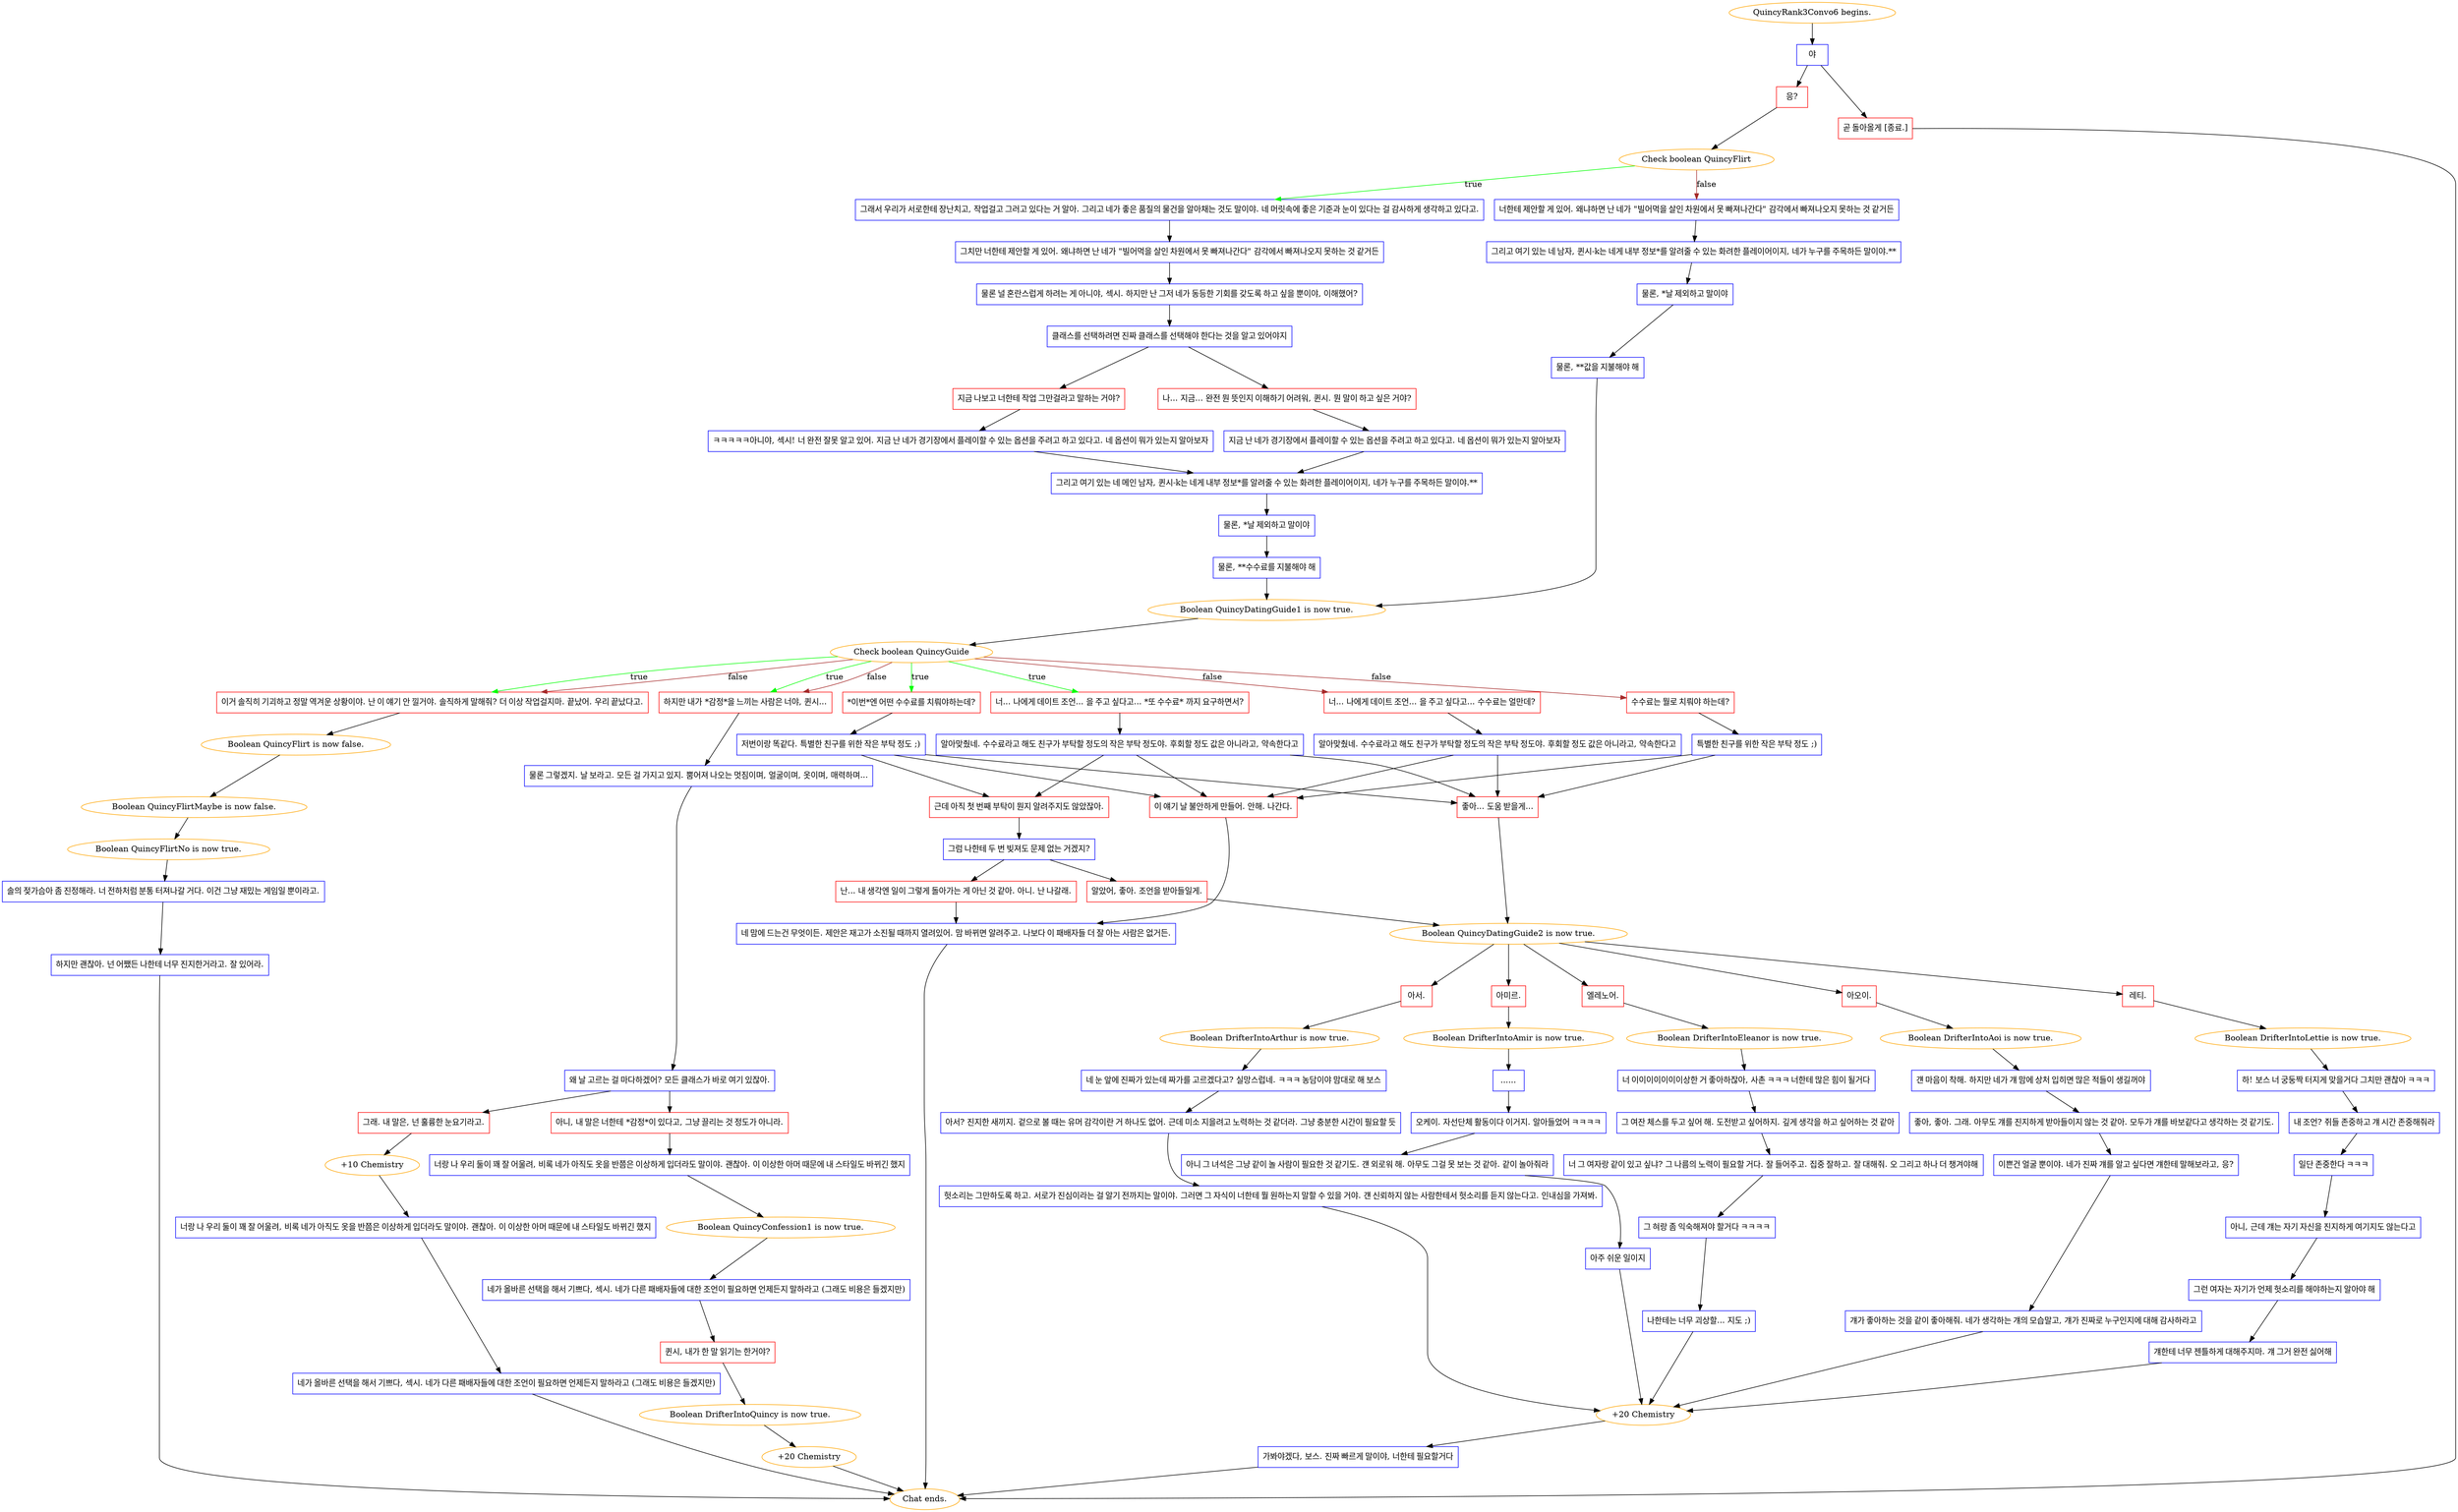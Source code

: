digraph {
	"QuincyRank3Convo6 begins." [color=orange];
		"QuincyRank3Convo6 begins." -> j467991451;
	j467991451 [label="야",shape=box,color=blue];
		j467991451 -> j2071861521;
		j467991451 -> j2279962672;
	j2071861521 [label="응?",shape=box,color=red];
		j2071861521 -> j1014815872;
	j2279962672 [label="곧 돌아올게 [종료.]",shape=box,color=red];
		j2279962672 -> "Chat ends.";
	j1014815872 [label="Check boolean QuincyFlirt",color=orange];
		j1014815872 -> j2409181421 [label=true,color=green];
		j1014815872 -> j4123060796 [label=false,color=brown];
	"Chat ends." [color=orange];
	j2409181421 [label="그래서 우리가 서로한테 장난치고, 작업걸고 그러고 있다는 거 알아. 그리고 네가 좋은 품질의 물건을 알아채는 것도 말이야. 네 머릿속에 좋은 기준과 눈이 있다는 걸 감사하게 생각하고 있다고.",shape=box,color=blue];
		j2409181421 -> j1342984211;
	j4123060796 [label="너한테 제안할 게 있어. 왜냐하면 난 네가 \"빌어먹을 살인 차원에서 못 빠져나간다\" 감각에서 빠져나오지 못하는 것 같거든",shape=box,color=blue];
		j4123060796 -> j3129073273;
	j1342984211 [label="그치만 너한테 제안할 게 있어. 왜냐하면 난 네가 \"빌어먹을 살인 차원에서 못 빠져나간다\" 감각에서 빠져나오지 못하는 것 같거든",shape=box,color=blue];
		j1342984211 -> j3282938090;
	j3129073273 [label="그리고 여기 있는 네 남자, 퀸시-k는 네게 내부 정보*를 알려줄 수 있는 화려한 플레이어이지, 네가 누구를 주목하든 말이야.**",shape=box,color=blue];
		j3129073273 -> j1890965489;
	j3282938090 [label="물론 널 혼란스럽게 하려는 게 아니야, 섹시. 하지만 난 그저 네가 동등한 기회를 갖도록 하고 싶을 뿐이야, 이해했어?",shape=box,color=blue];
		j3282938090 -> j1377278624;
	j1890965489 [label="물론, *날 제외하고 말이야",shape=box,color=blue];
		j1890965489 -> j1581278415;
	j1377278624 [label="클래스를 선택하려면 진짜 클래스를 선택해야 한다는 것을 알고 있어야지",shape=box,color=blue];
		j1377278624 -> j1032495619;
		j1377278624 -> j1841243122;
	j1581278415 [label="물론, **값을 지불해야 해",shape=box,color=blue];
		j1581278415 -> j3858156737;
	j1032495619 [label="나... 지금... 완전 뭔 뜻인지 이해하기 어려워, 퀸시. 뭔 말이 하고 싶은 거야?",shape=box,color=red];
		j1032495619 -> j4261819008;
	j1841243122 [label="지금 나보고 너한테 작업 그만걸라고 말하는 거야?",shape=box,color=red];
		j1841243122 -> j1605055686;
	j3858156737 [label="Boolean QuincyDatingGuide1 is now true.",color=orange];
		j3858156737 -> j3595540058;
	j4261819008 [label="지금 난 네가 경기장에서 플레이할 수 있는 옵션을 주려고 하고 있다고. 네 옵션이 뭐가 있는지 알아보자",shape=box,color=blue];
		j4261819008 -> j2514404747;
	j1605055686 [label="ㅋㅋㅋㅋㅋ아니야, 섹시! 너 완전 잘못 알고 있어. 지금 난 네가 경기장에서 플레이할 수 있는 옵션을 주려고 하고 있다고. 네 옵션이 뭐가 있는지 알아보자",shape=box,color=blue];
		j1605055686 -> j2514404747;
	j3595540058 [label="Check boolean QuincyGuide",color=orange];
		j3595540058 -> j742580473 [label=true,color=green];
		j3595540058 -> j1798320583 [label=true,color=green];
		j3595540058 -> j2761577601 [label=true,color=green];
		j3595540058 -> j2532085968 [label=true,color=green];
		j3595540058 -> j1143646149 [label=false,color=brown];
		j3595540058 -> j1256127485 [label=false,color=brown];
		j3595540058 -> j2761577601 [label=false,color=brown];
		j3595540058 -> j2532085968 [label=false,color=brown];
	j2514404747 [label="그리고 여기 있는 네 메인 남자, 퀸시-k는 네게 내부 정보*를 알려줄 수 있는 화려한 플레이어이지, 네가 누구를 주목하든 말이야.**",shape=box,color=blue];
		j2514404747 -> j4143605799;
	j742580473 [label="너... 나에게 데이트 조언... 을 주고 싶다고... *또 수수료* 까지 요구하면서?",shape=box,color=red];
		j742580473 -> j3456046485;
	j1798320583 [label="*이번*엔 어떤 수수료를 치뤄야하는데?",shape=box,color=red];
		j1798320583 -> j799065139;
	j2761577601 [label="이거 솔직히 기괴하고 정말 역겨운 상황이야. 난 이 얘기 안 낄거야. 솔직하게 말해줘? 더 이상 작업걸지마. 끝났어. 우리 끝났다고.",shape=box,color=red];
		j2761577601 -> j3002277582;
	j2532085968 [label="하지만 내가 *감정*을 느끼는 사람은 너야, 퀸시...",shape=box,color=red];
		j2532085968 -> j1965256046;
	j1143646149 [label="수수료는 뭘로 치뤄야 하는데?",shape=box,color=red];
		j1143646149 -> j4232664380;
	j1256127485 [label="너... 나에게 데이트 조언... 을 주고 싶다고... 수수료는 얼만데?",shape=box,color=red];
		j1256127485 -> j1107102422;
	j4143605799 [label="물론, *날 제외하고 말이야",shape=box,color=blue];
		j4143605799 -> j1134108530;
	j3456046485 [label="알아맞췄네. 수수료라고 해도 친구가 부탁할 정도의 작은 부탁 정도야. 후회할 정도 값은 아니라고, 약속한다고",shape=box,color=blue];
		j3456046485 -> j3660972127;
		j3456046485 -> j4252271661;
		j3456046485 -> j1252214036;
	j799065139 [label="저번이랑 똑같다. 특별한 친구를 위한 작은 부탁 정도 ;)",shape=box,color=blue];
		j799065139 -> j3660972127;
		j799065139 -> j4252271661;
		j799065139 -> j1252214036;
	j3002277582 [label="Boolean QuincyFlirt is now false.",color=orange];
		j3002277582 -> j383494125;
	j1965256046 [label="물론 그렇겠지. 날 보라고. 모든 걸 가지고 있지. 뿜어져 나오는 멋짐이며, 얼굴이며, 옷이며, 매력하며...",shape=box,color=blue];
		j1965256046 -> j1781000566;
	j4232664380 [label="특별한 친구를 위한 작은 부탁 정도 ;)",shape=box,color=blue];
		j4232664380 -> j4252271661;
		j4232664380 -> j1252214036;
	j1107102422 [label="알아맞췄네. 수수료라고 해도 친구가 부탁할 정도의 작은 부탁 정도야. 후회할 정도 값은 아니라고, 약속한다고",shape=box,color=blue];
		j1107102422 -> j4252271661;
		j1107102422 -> j1252214036;
	j1134108530 [label="물론, **수수료를 지불해야 해",shape=box,color=blue];
		j1134108530 -> j3858156737;
	j3660972127 [label="근데 아직 첫 번째 부탁이 뭔지 알려주지도 않았잖아.",shape=box,color=red];
		j3660972127 -> j2776809;
	j4252271661 [label="이 얘기 날 불안하게 만들어. 안해. 나간다.",shape=box,color=red];
		j4252271661 -> j1632774802;
	j1252214036 [label="좋아... 도움 받을게...",shape=box,color=red];
		j1252214036 -> j3319277691;
	j383494125 [label="Boolean QuincyFlirtMaybe is now false.",color=orange];
		j383494125 -> j4162425380;
	j1781000566 [label="왜 날 고르는 걸 마다하겠어? 모든 클래스가 바로 여기 있잖아.",shape=box,color=blue];
		j1781000566 -> j1277355140;
		j1781000566 -> j1221829273;
	j2776809 [label="그럼 나한테 두 번 빚져도 문제 없는 거겠지?",shape=box,color=blue];
		j2776809 -> j1003128744;
		j2776809 -> j2354526942;
	j1632774802 [label="네 맘에 드는건 무엇이든. 제안은 재고가 소진될 때까지 열려있어. 맘 바뀌면 알려주고. 나보다 이 패배자들 더 잘 아는 사람은 없거든.",shape=box,color=blue];
		j1632774802 -> "Chat ends.";
	j3319277691 [label="Boolean QuincyDatingGuide2 is now true.",color=orange];
		j3319277691 -> j1453690987;
		j3319277691 -> j1380236070;
		j3319277691 -> j899661804;
		j3319277691 -> j4194908136;
		j3319277691 -> j451896121;
	j4162425380 [label="Boolean QuincyFlirtNo is now true.",color=orange];
		j4162425380 -> j2399505488;
	j1277355140 [label="아니, 내 말은 너한테 *감정*이 있다고, 그냥 끌리는 것 정도가 아니라.",shape=box,color=red];
		j1277355140 -> j2038582282;
	j1221829273 [label="그래. 내 말은, 넌 훌륭한 눈요기라고.",shape=box,color=red];
		j1221829273 -> j1551764851;
	j1003128744 [label="난... 내 생각엔 일이 그렇게 돌아가는 게 아닌 것 같아. 아니. 난 나갈래.",shape=box,color=red];
		j1003128744 -> j1632774802;
	j2354526942 [label="알았어, 좋아. 조언을 받아들일게.",shape=box,color=red];
		j2354526942 -> j3319277691;
	j1453690987 [label="레티.",shape=box,color=red];
		j1453690987 -> j551171737;
	j1380236070 [label="아서.",shape=box,color=red];
		j1380236070 -> j1245846012;
	j899661804 [label="아미르.",shape=box,color=red];
		j899661804 -> j2116802088;
	j4194908136 [label="엘레노어.",shape=box,color=red];
		j4194908136 -> j2174372652;
	j451896121 [label="아오이.",shape=box,color=red];
		j451896121 -> j1947790382;
	j2399505488 [label="솔의 젖가슴아 좀 진정해라. 너 전하처럼 분통 터져나갈 거다. 이건 그냥 재밌는 게임일 뿐이라고.",shape=box,color=blue];
		j2399505488 -> j3253610058;
	j2038582282 [label="너랑 나 우리 둘이 꽤 잘 어울려, 비록 네가 아직도 옷을 반쯤은 이상하게 입더라도 말이야. 괜찮아. 이 이상한 아머 때문에 내 스타일도 바뀌긴 했지",shape=box,color=blue];
		j2038582282 -> j1012045658;
	j1551764851 [label="+10 Chemistry",color=orange];
		j1551764851 -> j54443628;
	j551171737 [label="Boolean DrifterIntoLettie is now true.",color=orange];
		j551171737 -> j3348436472;
	j1245846012 [label="Boolean DrifterIntoArthur is now true.",color=orange];
		j1245846012 -> j3192867354;
	j2116802088 [label="Boolean DrifterIntoAmir is now true.",color=orange];
		j2116802088 -> j3221762507;
	j2174372652 [label="Boolean DrifterIntoEleanor is now true.",color=orange];
		j2174372652 -> j714862615;
	j1947790382 [label="Boolean DrifterIntoAoi is now true.",color=orange];
		j1947790382 -> j3888255828;
	j3253610058 [label="하지만 괜찮아. 넌 어쨌든 나한테 너무 진지한거라고. 잘 있어라.",shape=box,color=blue];
		j3253610058 -> "Chat ends.";
	j1012045658 [label="Boolean QuincyConfession1 is now true.",color=orange];
		j1012045658 -> j1677688357;
	j54443628 [label="너랑 나 우리 둘이 꽤 잘 어울려, 비록 네가 아직도 옷을 반쯤은 이상하게 입더라도 말이야. 괜찮아. 이 이상한 아머 때문에 내 스타일도 바뀌긴 했지",shape=box,color=blue];
		j54443628 -> j169715276;
	j3348436472 [label="하! 보스 너 궁둥짝 터지게 맞을거다 그치만 괜찮아 ㅋㅋㅋ",shape=box,color=blue];
		j3348436472 -> j1244391461;
	j3192867354 [label="네 눈 앞에 진짜가 있는데 짜가를 고르겠다고? 실망스럽네. ㅋㅋㅋ 농담이야 맘대로 해 보스",shape=box,color=blue];
		j3192867354 -> j523115650;
	j3221762507 [label="......",shape=box,color=blue];
		j3221762507 -> j3158147252;
	j714862615 [label="너 이이이이이이이상한 거 좋아하잖아, 사촌 ㅋㅋㅋ 너한테 많은 힘이 될거다",shape=box,color=blue];
		j714862615 -> j121685281;
	j3888255828 [label="걘 마음이 착해. 하지만 네가 걔 맘에 상처 입히면 많은 적들이 생길꺼야",shape=box,color=blue];
		j3888255828 -> j225509808;
	j1677688357 [label="네가 올바른 선택을 해서 기쁘다, 섹시. 네가 다른 패배자들에 대한 조언이 필요하면 언제든지 말하라고 (그래도 비용은 들겠지만)",shape=box,color=blue];
		j1677688357 -> j1501356727;
	j169715276 [label="네가 올바른 선택을 해서 기쁘다, 섹시. 네가 다른 패배자들에 대한 조언이 필요하면 언제든지 말하라고 (그래도 비용은 들겠지만)",shape=box,color=blue];
		j169715276 -> "Chat ends.";
	j1244391461 [label="내 조언? 쥐들 존중하고 걔 시간 존중해줘라",shape=box,color=blue];
		j1244391461 -> j987339285;
	j523115650 [label="아서? 진지한 새끼지. 겉으로 볼 때는 유머 감각이란 거 하나도 없어. 근데 미소 지을려고 노력하는 것 같더라. 그냥 충분한 시간이 필요할 듯",shape=box,color=blue];
		j523115650 -> j2968078880;
	j3158147252 [label="오케이. 자선단체 활동이다 이거지. 알아들었어 ㅋㅋㅋㅋ",shape=box,color=blue];
		j3158147252 -> j3785569572;
	j121685281 [label="그 여잔 체스를 두고 싶어 해. 도전받고 싶어하지. 깊게 생각을 하고 싶어하는 것 같아",shape=box,color=blue];
		j121685281 -> j886278994;
	j225509808 [label="좋아, 좋아. 그래. 아무도 걔를 진지하게 받아들이지 않는 것 같아. 모두가 걔를 바보같다고 생각하는 것 같기도.",shape=box,color=blue];
		j225509808 -> j3002265837;
	j1501356727 [label="퀸시, 내가 한 말 읽기는 한거야?",shape=box,color=red];
		j1501356727 -> j359041193;
	j987339285 [label="일단 존중한다 ㅋㅋㅋ",shape=box,color=blue];
		j987339285 -> j492284220;
	j2968078880 [label="헛소리는 그만하도록 하고. 서로가 진심이라는 걸 알기 전까지는 말이야. 그러면 그 자식이 너한테 뭘 원하는지 말할 수 있을 거야. 걘 신뢰하지 않는 사람한테서 헛소리를 듣지 않는다고. 인내심을 가져봐.",shape=box,color=blue];
		j2968078880 -> j3638814872;
	j3785569572 [label="아니 그 녀석은 그냥 같이 놀 사람이 필요한 것 같기도. 걘 외로워 해. 아무도 그걸 못 보는 것 같아. 같이 놀아줘라",shape=box,color=blue];
		j3785569572 -> j3415952929;
	j886278994 [label="너 그 여자랑 같이 있고 싶냐? 그 나름의 노력이 필요할 거다. 잘 들어주고. 집중 잘하고. 잘 대해줘. 오 그리고 하나 더 챙겨야해",shape=box,color=blue];
		j886278994 -> j450414239;
	j3002265837 [label="이쁜건 얼굴 뿐이야. 네가 진짜 걔를 알고 싶다면 걔한테 말해보라고, 응?",shape=box,color=blue];
		j3002265837 -> j1585534088;
	j359041193 [label="Boolean DrifterIntoQuincy is now true.",color=orange];
		j359041193 -> j367054140;
	j492284220 [label="아니, 근데 걔는 자기 자신을 진지하게 여기지도 않는다고",shape=box,color=blue];
		j492284220 -> j684945793;
	j3638814872 [label="+20 Chemistry",color=orange];
		j3638814872 -> j2373320972;
	j3415952929 [label="아주 쉬운 일이지",shape=box,color=blue];
		j3415952929 -> j3638814872;
	j450414239 [label="그 혀랑 좀 익숙해져야 할거다 ㅋㅋㅋㅋ",shape=box,color=blue];
		j450414239 -> j2526228851;
	j1585534088 [label="걔가 좋아하는 것을 같이 좋아해줘. 네가 생각하는 걔의 모습말고, 걔가 진짜로 누구인지에 대해 감사하라고",shape=box,color=blue];
		j1585534088 -> j3638814872;
	j367054140 [label="+20 Chemistry",color=orange];
		j367054140 -> "Chat ends.";
	j684945793 [label="그런 여자는 자기가 언제 헛소리를 해야하는지 알아야 해",shape=box,color=blue];
		j684945793 -> j1370727681;
	j2373320972 [label="가봐야겠다, 보스. 진짜 빠르게 말이야, 너한테 필요할거다",shape=box,color=blue];
		j2373320972 -> "Chat ends.";
	j2526228851 [label="나한테는 너무 괴상할... 지도 ;)",shape=box,color=blue];
		j2526228851 -> j3638814872;
	j1370727681 [label="걔한테 너무 젠틀하게 대해주지마. 걔 그거 완전 싫어해",shape=box,color=blue];
		j1370727681 -> j3638814872;
}